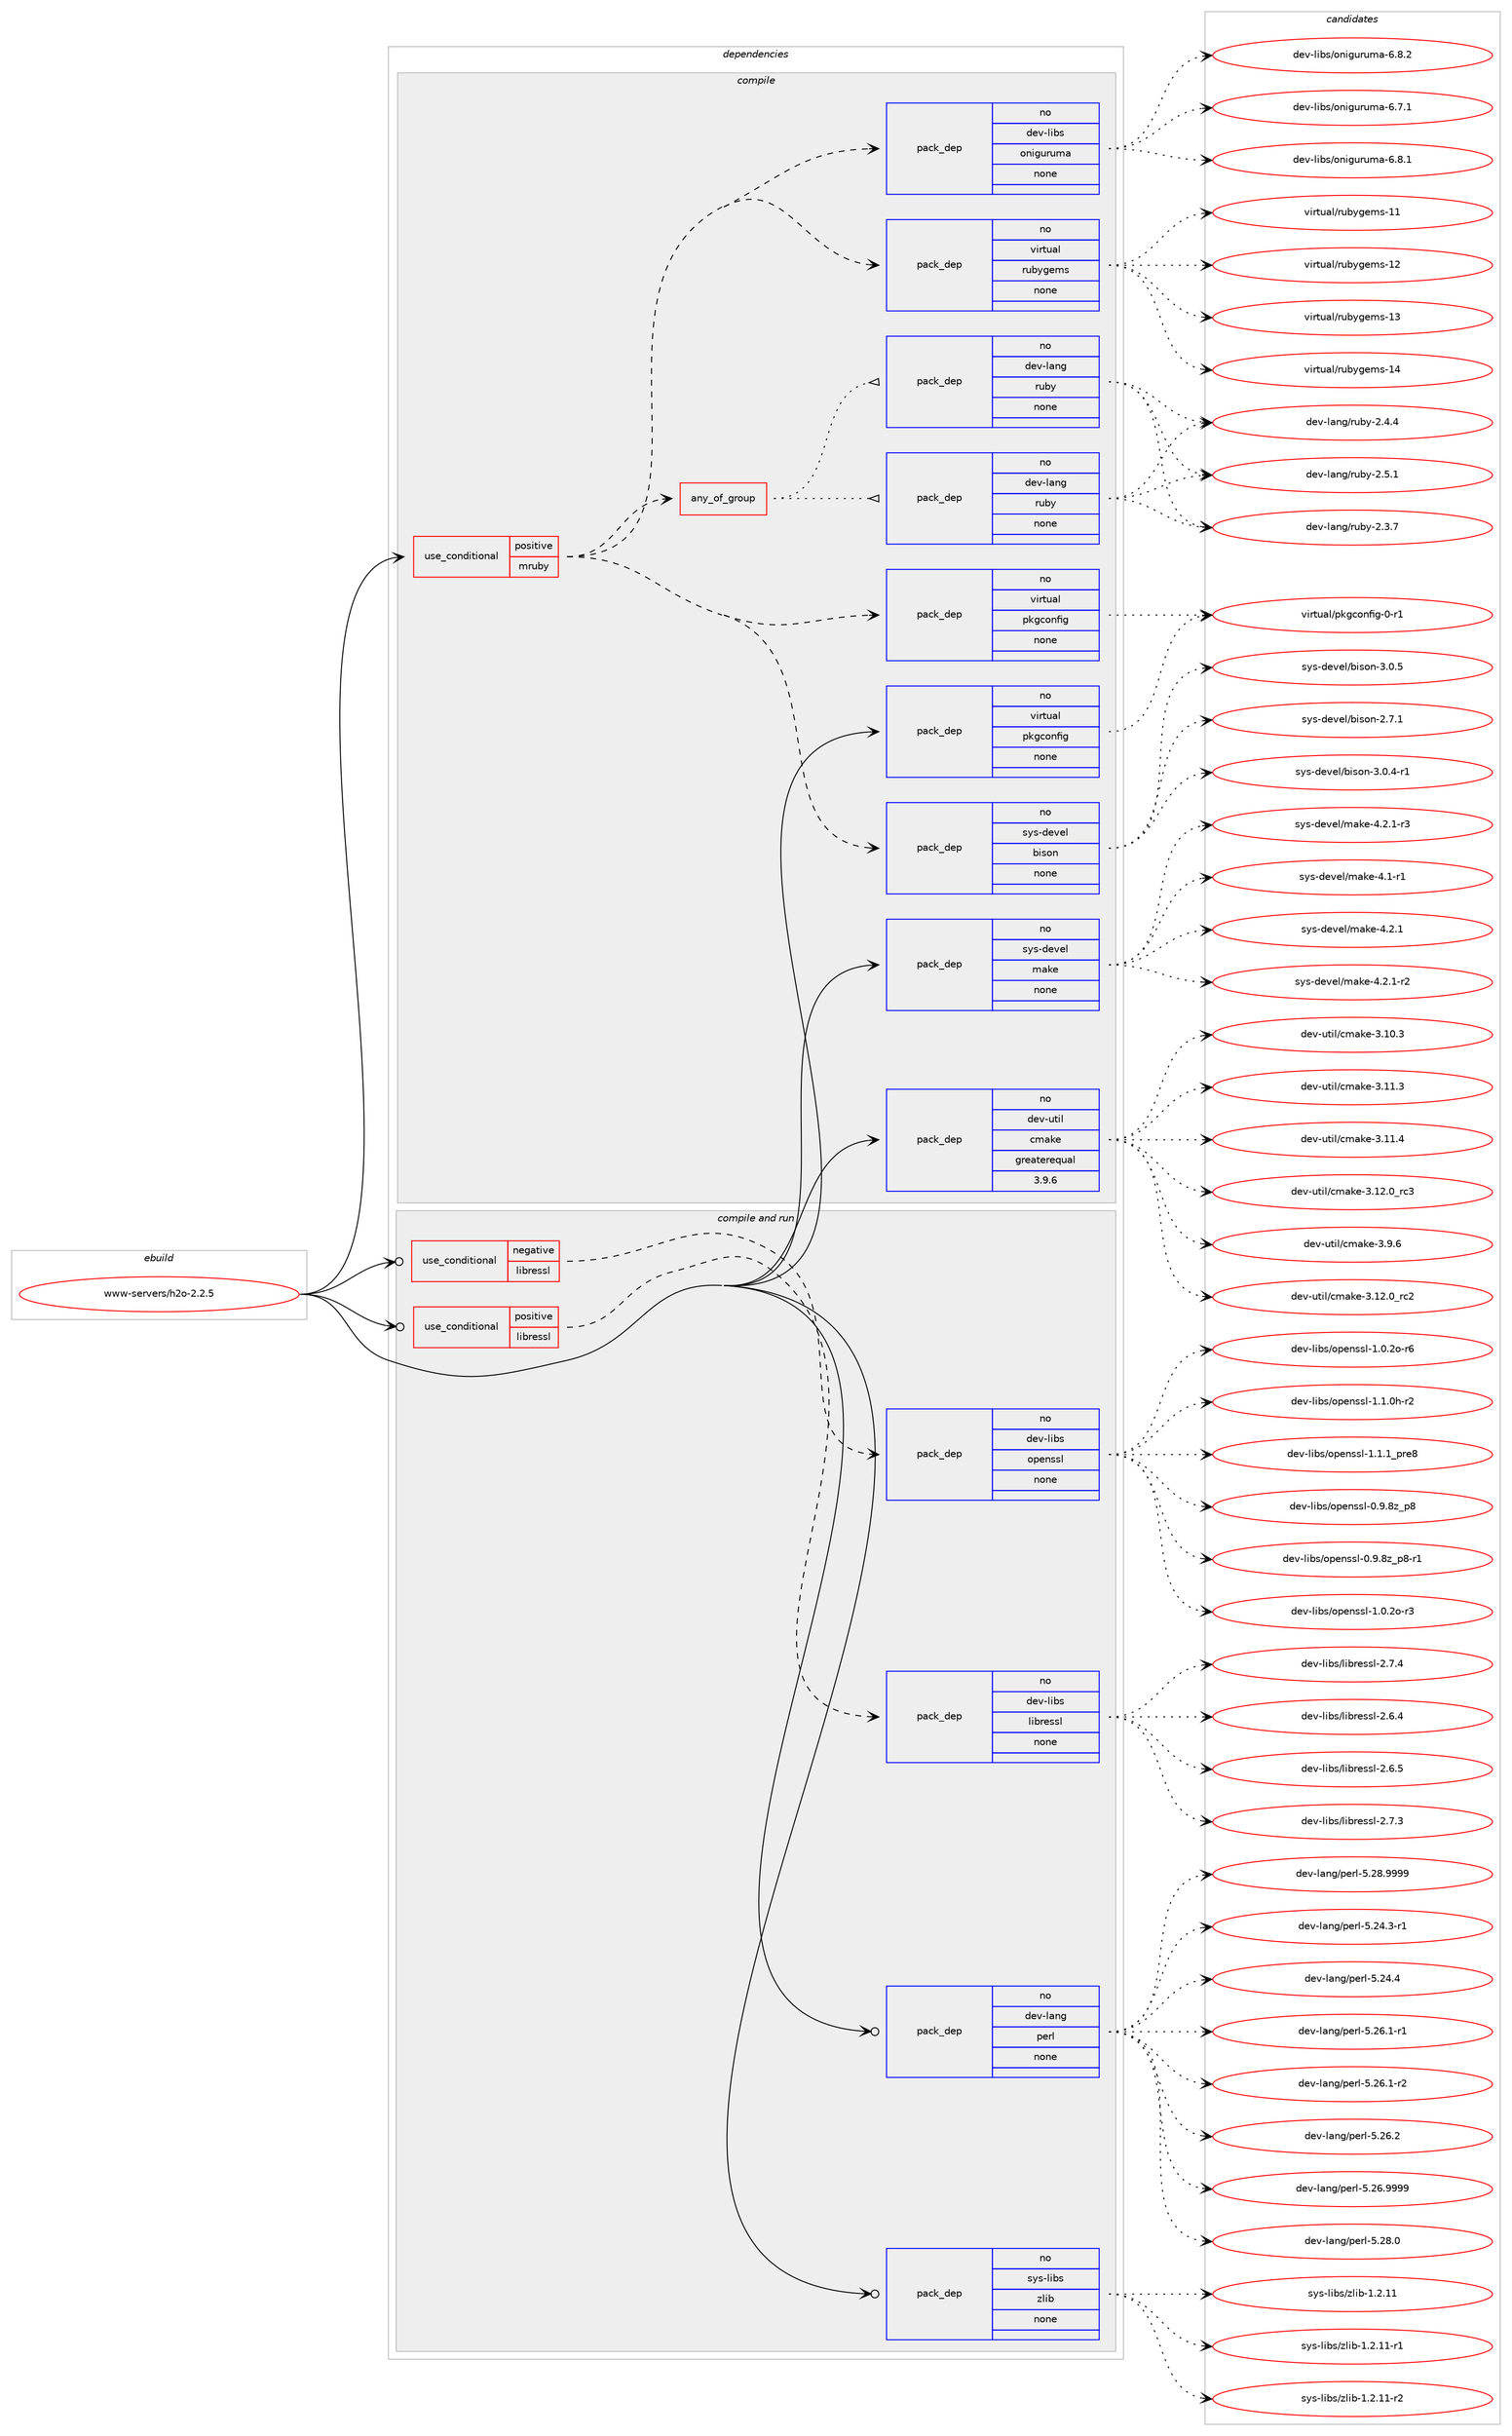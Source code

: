 digraph prolog {

# *************
# Graph options
# *************

newrank=true;
concentrate=true;
compound=true;
graph [rankdir=LR,fontname=Helvetica,fontsize=10,ranksep=1.5];#, ranksep=2.5, nodesep=0.2];
edge  [arrowhead=vee];
node  [fontname=Helvetica,fontsize=10];

# **********
# The ebuild
# **********

subgraph cluster_leftcol {
color=gray;
rank=same;
label=<<i>ebuild</i>>;
id [label="www-servers/h2o-2.2.5", color=red, width=4, href="../www-servers/h2o-2.2.5.svg"];
}

# ****************
# The dependencies
# ****************

subgraph cluster_midcol {
color=gray;
label=<<i>dependencies</i>>;
subgraph cluster_compile {
fillcolor="#eeeeee";
style=filled;
label=<<i>compile</i>>;
subgraph cond1342 {
dependency7070 [label=<<TABLE BORDER="0" CELLBORDER="1" CELLSPACING="0" CELLPADDING="4"><TR><TD ROWSPAN="3" CELLPADDING="10">use_conditional</TD></TR><TR><TD>positive</TD></TR><TR><TD>mruby</TD></TR></TABLE>>, shape=none, color=red];
subgraph any204 {
dependency7071 [label=<<TABLE BORDER="0" CELLBORDER="1" CELLSPACING="0" CELLPADDING="4"><TR><TD CELLPADDING="10">any_of_group</TD></TR></TABLE>>, shape=none, color=red];subgraph pack5512 {
dependency7072 [label=<<TABLE BORDER="0" CELLBORDER="1" CELLSPACING="0" CELLPADDING="4" WIDTH="220"><TR><TD ROWSPAN="6" CELLPADDING="30">pack_dep</TD></TR><TR><TD WIDTH="110">no</TD></TR><TR><TD>dev-lang</TD></TR><TR><TD>ruby</TD></TR><TR><TD>none</TD></TR><TR><TD></TD></TR></TABLE>>, shape=none, color=blue];
}
dependency7071:e -> dependency7072:w [weight=20,style="dotted",arrowhead="oinv"];
subgraph pack5513 {
dependency7073 [label=<<TABLE BORDER="0" CELLBORDER="1" CELLSPACING="0" CELLPADDING="4" WIDTH="220"><TR><TD ROWSPAN="6" CELLPADDING="30">pack_dep</TD></TR><TR><TD WIDTH="110">no</TD></TR><TR><TD>dev-lang</TD></TR><TR><TD>ruby</TD></TR><TR><TD>none</TD></TR><TR><TD></TD></TR></TABLE>>, shape=none, color=blue];
}
dependency7071:e -> dependency7073:w [weight=20,style="dotted",arrowhead="oinv"];
}
dependency7070:e -> dependency7071:w [weight=20,style="dashed",arrowhead="vee"];
subgraph pack5514 {
dependency7074 [label=<<TABLE BORDER="0" CELLBORDER="1" CELLSPACING="0" CELLPADDING="4" WIDTH="220"><TR><TD ROWSPAN="6" CELLPADDING="30">pack_dep</TD></TR><TR><TD WIDTH="110">no</TD></TR><TR><TD>virtual</TD></TR><TR><TD>rubygems</TD></TR><TR><TD>none</TD></TR><TR><TD></TD></TR></TABLE>>, shape=none, color=blue];
}
dependency7070:e -> dependency7074:w [weight=20,style="dashed",arrowhead="vee"];
subgraph pack5515 {
dependency7075 [label=<<TABLE BORDER="0" CELLBORDER="1" CELLSPACING="0" CELLPADDING="4" WIDTH="220"><TR><TD ROWSPAN="6" CELLPADDING="30">pack_dep</TD></TR><TR><TD WIDTH="110">no</TD></TR><TR><TD>dev-libs</TD></TR><TR><TD>oniguruma</TD></TR><TR><TD>none</TD></TR><TR><TD></TD></TR></TABLE>>, shape=none, color=blue];
}
dependency7070:e -> dependency7075:w [weight=20,style="dashed",arrowhead="vee"];
subgraph pack5516 {
dependency7076 [label=<<TABLE BORDER="0" CELLBORDER="1" CELLSPACING="0" CELLPADDING="4" WIDTH="220"><TR><TD ROWSPAN="6" CELLPADDING="30">pack_dep</TD></TR><TR><TD WIDTH="110">no</TD></TR><TR><TD>sys-devel</TD></TR><TR><TD>bison</TD></TR><TR><TD>none</TD></TR><TR><TD></TD></TR></TABLE>>, shape=none, color=blue];
}
dependency7070:e -> dependency7076:w [weight=20,style="dashed",arrowhead="vee"];
subgraph pack5517 {
dependency7077 [label=<<TABLE BORDER="0" CELLBORDER="1" CELLSPACING="0" CELLPADDING="4" WIDTH="220"><TR><TD ROWSPAN="6" CELLPADDING="30">pack_dep</TD></TR><TR><TD WIDTH="110">no</TD></TR><TR><TD>virtual</TD></TR><TR><TD>pkgconfig</TD></TR><TR><TD>none</TD></TR><TR><TD></TD></TR></TABLE>>, shape=none, color=blue];
}
dependency7070:e -> dependency7077:w [weight=20,style="dashed",arrowhead="vee"];
}
id:e -> dependency7070:w [weight=20,style="solid",arrowhead="vee"];
subgraph pack5518 {
dependency7078 [label=<<TABLE BORDER="0" CELLBORDER="1" CELLSPACING="0" CELLPADDING="4" WIDTH="220"><TR><TD ROWSPAN="6" CELLPADDING="30">pack_dep</TD></TR><TR><TD WIDTH="110">no</TD></TR><TR><TD>dev-util</TD></TR><TR><TD>cmake</TD></TR><TR><TD>greaterequal</TD></TR><TR><TD>3.9.6</TD></TR></TABLE>>, shape=none, color=blue];
}
id:e -> dependency7078:w [weight=20,style="solid",arrowhead="vee"];
subgraph pack5519 {
dependency7079 [label=<<TABLE BORDER="0" CELLBORDER="1" CELLSPACING="0" CELLPADDING="4" WIDTH="220"><TR><TD ROWSPAN="6" CELLPADDING="30">pack_dep</TD></TR><TR><TD WIDTH="110">no</TD></TR><TR><TD>sys-devel</TD></TR><TR><TD>make</TD></TR><TR><TD>none</TD></TR><TR><TD></TD></TR></TABLE>>, shape=none, color=blue];
}
id:e -> dependency7079:w [weight=20,style="solid",arrowhead="vee"];
subgraph pack5520 {
dependency7080 [label=<<TABLE BORDER="0" CELLBORDER="1" CELLSPACING="0" CELLPADDING="4" WIDTH="220"><TR><TD ROWSPAN="6" CELLPADDING="30">pack_dep</TD></TR><TR><TD WIDTH="110">no</TD></TR><TR><TD>virtual</TD></TR><TR><TD>pkgconfig</TD></TR><TR><TD>none</TD></TR><TR><TD></TD></TR></TABLE>>, shape=none, color=blue];
}
id:e -> dependency7080:w [weight=20,style="solid",arrowhead="vee"];
}
subgraph cluster_compileandrun {
fillcolor="#eeeeee";
style=filled;
label=<<i>compile and run</i>>;
subgraph cond1343 {
dependency7081 [label=<<TABLE BORDER="0" CELLBORDER="1" CELLSPACING="0" CELLPADDING="4"><TR><TD ROWSPAN="3" CELLPADDING="10">use_conditional</TD></TR><TR><TD>negative</TD></TR><TR><TD>libressl</TD></TR></TABLE>>, shape=none, color=red];
subgraph pack5521 {
dependency7082 [label=<<TABLE BORDER="0" CELLBORDER="1" CELLSPACING="0" CELLPADDING="4" WIDTH="220"><TR><TD ROWSPAN="6" CELLPADDING="30">pack_dep</TD></TR><TR><TD WIDTH="110">no</TD></TR><TR><TD>dev-libs</TD></TR><TR><TD>openssl</TD></TR><TR><TD>none</TD></TR><TR><TD></TD></TR></TABLE>>, shape=none, color=blue];
}
dependency7081:e -> dependency7082:w [weight=20,style="dashed",arrowhead="vee"];
}
id:e -> dependency7081:w [weight=20,style="solid",arrowhead="odotvee"];
subgraph cond1344 {
dependency7083 [label=<<TABLE BORDER="0" CELLBORDER="1" CELLSPACING="0" CELLPADDING="4"><TR><TD ROWSPAN="3" CELLPADDING="10">use_conditional</TD></TR><TR><TD>positive</TD></TR><TR><TD>libressl</TD></TR></TABLE>>, shape=none, color=red];
subgraph pack5522 {
dependency7084 [label=<<TABLE BORDER="0" CELLBORDER="1" CELLSPACING="0" CELLPADDING="4" WIDTH="220"><TR><TD ROWSPAN="6" CELLPADDING="30">pack_dep</TD></TR><TR><TD WIDTH="110">no</TD></TR><TR><TD>dev-libs</TD></TR><TR><TD>libressl</TD></TR><TR><TD>none</TD></TR><TR><TD></TD></TR></TABLE>>, shape=none, color=blue];
}
dependency7083:e -> dependency7084:w [weight=20,style="dashed",arrowhead="vee"];
}
id:e -> dependency7083:w [weight=20,style="solid",arrowhead="odotvee"];
subgraph pack5523 {
dependency7085 [label=<<TABLE BORDER="0" CELLBORDER="1" CELLSPACING="0" CELLPADDING="4" WIDTH="220"><TR><TD ROWSPAN="6" CELLPADDING="30">pack_dep</TD></TR><TR><TD WIDTH="110">no</TD></TR><TR><TD>dev-lang</TD></TR><TR><TD>perl</TD></TR><TR><TD>none</TD></TR><TR><TD></TD></TR></TABLE>>, shape=none, color=blue];
}
id:e -> dependency7085:w [weight=20,style="solid",arrowhead="odotvee"];
subgraph pack5524 {
dependency7086 [label=<<TABLE BORDER="0" CELLBORDER="1" CELLSPACING="0" CELLPADDING="4" WIDTH="220"><TR><TD ROWSPAN="6" CELLPADDING="30">pack_dep</TD></TR><TR><TD WIDTH="110">no</TD></TR><TR><TD>sys-libs</TD></TR><TR><TD>zlib</TD></TR><TR><TD>none</TD></TR><TR><TD></TD></TR></TABLE>>, shape=none, color=blue];
}
id:e -> dependency7086:w [weight=20,style="solid",arrowhead="odotvee"];
}
subgraph cluster_run {
fillcolor="#eeeeee";
style=filled;
label=<<i>run</i>>;
}
}

# **************
# The candidates
# **************

subgraph cluster_choices {
rank=same;
color=gray;
label=<<i>candidates</i>>;

subgraph choice5512 {
color=black;
nodesep=1;
choice10010111845108971101034711411798121455046514655 [label="dev-lang/ruby-2.3.7", color=red, width=4,href="../dev-lang/ruby-2.3.7.svg"];
choice10010111845108971101034711411798121455046524652 [label="dev-lang/ruby-2.4.4", color=red, width=4,href="../dev-lang/ruby-2.4.4.svg"];
choice10010111845108971101034711411798121455046534649 [label="dev-lang/ruby-2.5.1", color=red, width=4,href="../dev-lang/ruby-2.5.1.svg"];
dependency7072:e -> choice10010111845108971101034711411798121455046514655:w [style=dotted,weight="100"];
dependency7072:e -> choice10010111845108971101034711411798121455046524652:w [style=dotted,weight="100"];
dependency7072:e -> choice10010111845108971101034711411798121455046534649:w [style=dotted,weight="100"];
}
subgraph choice5513 {
color=black;
nodesep=1;
choice10010111845108971101034711411798121455046514655 [label="dev-lang/ruby-2.3.7", color=red, width=4,href="../dev-lang/ruby-2.3.7.svg"];
choice10010111845108971101034711411798121455046524652 [label="dev-lang/ruby-2.4.4", color=red, width=4,href="../dev-lang/ruby-2.4.4.svg"];
choice10010111845108971101034711411798121455046534649 [label="dev-lang/ruby-2.5.1", color=red, width=4,href="../dev-lang/ruby-2.5.1.svg"];
dependency7073:e -> choice10010111845108971101034711411798121455046514655:w [style=dotted,weight="100"];
dependency7073:e -> choice10010111845108971101034711411798121455046524652:w [style=dotted,weight="100"];
dependency7073:e -> choice10010111845108971101034711411798121455046534649:w [style=dotted,weight="100"];
}
subgraph choice5514 {
color=black;
nodesep=1;
choice118105114116117971084711411798121103101109115454949 [label="virtual/rubygems-11", color=red, width=4,href="../virtual/rubygems-11.svg"];
choice118105114116117971084711411798121103101109115454950 [label="virtual/rubygems-12", color=red, width=4,href="../virtual/rubygems-12.svg"];
choice118105114116117971084711411798121103101109115454951 [label="virtual/rubygems-13", color=red, width=4,href="../virtual/rubygems-13.svg"];
choice118105114116117971084711411798121103101109115454952 [label="virtual/rubygems-14", color=red, width=4,href="../virtual/rubygems-14.svg"];
dependency7074:e -> choice118105114116117971084711411798121103101109115454949:w [style=dotted,weight="100"];
dependency7074:e -> choice118105114116117971084711411798121103101109115454950:w [style=dotted,weight="100"];
dependency7074:e -> choice118105114116117971084711411798121103101109115454951:w [style=dotted,weight="100"];
dependency7074:e -> choice118105114116117971084711411798121103101109115454952:w [style=dotted,weight="100"];
}
subgraph choice5515 {
color=black;
nodesep=1;
choice10010111845108105981154711111010510311711411710997455446554649 [label="dev-libs/oniguruma-6.7.1", color=red, width=4,href="../dev-libs/oniguruma-6.7.1.svg"];
choice10010111845108105981154711111010510311711411710997455446564649 [label="dev-libs/oniguruma-6.8.1", color=red, width=4,href="../dev-libs/oniguruma-6.8.1.svg"];
choice10010111845108105981154711111010510311711411710997455446564650 [label="dev-libs/oniguruma-6.8.2", color=red, width=4,href="../dev-libs/oniguruma-6.8.2.svg"];
dependency7075:e -> choice10010111845108105981154711111010510311711411710997455446554649:w [style=dotted,weight="100"];
dependency7075:e -> choice10010111845108105981154711111010510311711411710997455446564649:w [style=dotted,weight="100"];
dependency7075:e -> choice10010111845108105981154711111010510311711411710997455446564650:w [style=dotted,weight="100"];
}
subgraph choice5516 {
color=black;
nodesep=1;
choice115121115451001011181011084798105115111110455046554649 [label="sys-devel/bison-2.7.1", color=red, width=4,href="../sys-devel/bison-2.7.1.svg"];
choice1151211154510010111810110847981051151111104551464846524511449 [label="sys-devel/bison-3.0.4-r1", color=red, width=4,href="../sys-devel/bison-3.0.4-r1.svg"];
choice115121115451001011181011084798105115111110455146484653 [label="sys-devel/bison-3.0.5", color=red, width=4,href="../sys-devel/bison-3.0.5.svg"];
dependency7076:e -> choice115121115451001011181011084798105115111110455046554649:w [style=dotted,weight="100"];
dependency7076:e -> choice1151211154510010111810110847981051151111104551464846524511449:w [style=dotted,weight="100"];
dependency7076:e -> choice115121115451001011181011084798105115111110455146484653:w [style=dotted,weight="100"];
}
subgraph choice5517 {
color=black;
nodesep=1;
choice11810511411611797108471121071039911111010210510345484511449 [label="virtual/pkgconfig-0-r1", color=red, width=4,href="../virtual/pkgconfig-0-r1.svg"];
dependency7077:e -> choice11810511411611797108471121071039911111010210510345484511449:w [style=dotted,weight="100"];
}
subgraph choice5518 {
color=black;
nodesep=1;
choice1001011184511711610510847991099710710145514649504648951149950 [label="dev-util/cmake-3.12.0_rc2", color=red, width=4,href="../dev-util/cmake-3.12.0_rc2.svg"];
choice1001011184511711610510847991099710710145514649484651 [label="dev-util/cmake-3.10.3", color=red, width=4,href="../dev-util/cmake-3.10.3.svg"];
choice1001011184511711610510847991099710710145514649494651 [label="dev-util/cmake-3.11.3", color=red, width=4,href="../dev-util/cmake-3.11.3.svg"];
choice1001011184511711610510847991099710710145514649494652 [label="dev-util/cmake-3.11.4", color=red, width=4,href="../dev-util/cmake-3.11.4.svg"];
choice1001011184511711610510847991099710710145514649504648951149951 [label="dev-util/cmake-3.12.0_rc3", color=red, width=4,href="../dev-util/cmake-3.12.0_rc3.svg"];
choice10010111845117116105108479910997107101455146574654 [label="dev-util/cmake-3.9.6", color=red, width=4,href="../dev-util/cmake-3.9.6.svg"];
dependency7078:e -> choice1001011184511711610510847991099710710145514649504648951149950:w [style=dotted,weight="100"];
dependency7078:e -> choice1001011184511711610510847991099710710145514649484651:w [style=dotted,weight="100"];
dependency7078:e -> choice1001011184511711610510847991099710710145514649494651:w [style=dotted,weight="100"];
dependency7078:e -> choice1001011184511711610510847991099710710145514649494652:w [style=dotted,weight="100"];
dependency7078:e -> choice1001011184511711610510847991099710710145514649504648951149951:w [style=dotted,weight="100"];
dependency7078:e -> choice10010111845117116105108479910997107101455146574654:w [style=dotted,weight="100"];
}
subgraph choice5519 {
color=black;
nodesep=1;
choice115121115451001011181011084710997107101455246494511449 [label="sys-devel/make-4.1-r1", color=red, width=4,href="../sys-devel/make-4.1-r1.svg"];
choice115121115451001011181011084710997107101455246504649 [label="sys-devel/make-4.2.1", color=red, width=4,href="../sys-devel/make-4.2.1.svg"];
choice1151211154510010111810110847109971071014552465046494511450 [label="sys-devel/make-4.2.1-r2", color=red, width=4,href="../sys-devel/make-4.2.1-r2.svg"];
choice1151211154510010111810110847109971071014552465046494511451 [label="sys-devel/make-4.2.1-r3", color=red, width=4,href="../sys-devel/make-4.2.1-r3.svg"];
dependency7079:e -> choice115121115451001011181011084710997107101455246494511449:w [style=dotted,weight="100"];
dependency7079:e -> choice115121115451001011181011084710997107101455246504649:w [style=dotted,weight="100"];
dependency7079:e -> choice1151211154510010111810110847109971071014552465046494511450:w [style=dotted,weight="100"];
dependency7079:e -> choice1151211154510010111810110847109971071014552465046494511451:w [style=dotted,weight="100"];
}
subgraph choice5520 {
color=black;
nodesep=1;
choice11810511411611797108471121071039911111010210510345484511449 [label="virtual/pkgconfig-0-r1", color=red, width=4,href="../virtual/pkgconfig-0-r1.svg"];
dependency7080:e -> choice11810511411611797108471121071039911111010210510345484511449:w [style=dotted,weight="100"];
}
subgraph choice5521 {
color=black;
nodesep=1;
choice1001011184510810598115471111121011101151151084548465746561229511256 [label="dev-libs/openssl-0.9.8z_p8", color=red, width=4,href="../dev-libs/openssl-0.9.8z_p8.svg"];
choice10010111845108105981154711111210111011511510845484657465612295112564511449 [label="dev-libs/openssl-0.9.8z_p8-r1", color=red, width=4,href="../dev-libs/openssl-0.9.8z_p8-r1.svg"];
choice1001011184510810598115471111121011101151151084549464846501114511451 [label="dev-libs/openssl-1.0.2o-r3", color=red, width=4,href="../dev-libs/openssl-1.0.2o-r3.svg"];
choice1001011184510810598115471111121011101151151084549464846501114511454 [label="dev-libs/openssl-1.0.2o-r6", color=red, width=4,href="../dev-libs/openssl-1.0.2o-r6.svg"];
choice1001011184510810598115471111121011101151151084549464946481044511450 [label="dev-libs/openssl-1.1.0h-r2", color=red, width=4,href="../dev-libs/openssl-1.1.0h-r2.svg"];
choice1001011184510810598115471111121011101151151084549464946499511211410156 [label="dev-libs/openssl-1.1.1_pre8", color=red, width=4,href="../dev-libs/openssl-1.1.1_pre8.svg"];
dependency7082:e -> choice1001011184510810598115471111121011101151151084548465746561229511256:w [style=dotted,weight="100"];
dependency7082:e -> choice10010111845108105981154711111210111011511510845484657465612295112564511449:w [style=dotted,weight="100"];
dependency7082:e -> choice1001011184510810598115471111121011101151151084549464846501114511451:w [style=dotted,weight="100"];
dependency7082:e -> choice1001011184510810598115471111121011101151151084549464846501114511454:w [style=dotted,weight="100"];
dependency7082:e -> choice1001011184510810598115471111121011101151151084549464946481044511450:w [style=dotted,weight="100"];
dependency7082:e -> choice1001011184510810598115471111121011101151151084549464946499511211410156:w [style=dotted,weight="100"];
}
subgraph choice5522 {
color=black;
nodesep=1;
choice10010111845108105981154710810598114101115115108455046544652 [label="dev-libs/libressl-2.6.4", color=red, width=4,href="../dev-libs/libressl-2.6.4.svg"];
choice10010111845108105981154710810598114101115115108455046544653 [label="dev-libs/libressl-2.6.5", color=red, width=4,href="../dev-libs/libressl-2.6.5.svg"];
choice10010111845108105981154710810598114101115115108455046554651 [label="dev-libs/libressl-2.7.3", color=red, width=4,href="../dev-libs/libressl-2.7.3.svg"];
choice10010111845108105981154710810598114101115115108455046554652 [label="dev-libs/libressl-2.7.4", color=red, width=4,href="../dev-libs/libressl-2.7.4.svg"];
dependency7084:e -> choice10010111845108105981154710810598114101115115108455046544652:w [style=dotted,weight="100"];
dependency7084:e -> choice10010111845108105981154710810598114101115115108455046544653:w [style=dotted,weight="100"];
dependency7084:e -> choice10010111845108105981154710810598114101115115108455046554651:w [style=dotted,weight="100"];
dependency7084:e -> choice10010111845108105981154710810598114101115115108455046554652:w [style=dotted,weight="100"];
}
subgraph choice5523 {
color=black;
nodesep=1;
choice100101118451089711010347112101114108455346505246514511449 [label="dev-lang/perl-5.24.3-r1", color=red, width=4,href="../dev-lang/perl-5.24.3-r1.svg"];
choice10010111845108971101034711210111410845534650524652 [label="dev-lang/perl-5.24.4", color=red, width=4,href="../dev-lang/perl-5.24.4.svg"];
choice100101118451089711010347112101114108455346505446494511449 [label="dev-lang/perl-5.26.1-r1", color=red, width=4,href="../dev-lang/perl-5.26.1-r1.svg"];
choice100101118451089711010347112101114108455346505446494511450 [label="dev-lang/perl-5.26.1-r2", color=red, width=4,href="../dev-lang/perl-5.26.1-r2.svg"];
choice10010111845108971101034711210111410845534650544650 [label="dev-lang/perl-5.26.2", color=red, width=4,href="../dev-lang/perl-5.26.2.svg"];
choice10010111845108971101034711210111410845534650544657575757 [label="dev-lang/perl-5.26.9999", color=red, width=4,href="../dev-lang/perl-5.26.9999.svg"];
choice10010111845108971101034711210111410845534650564648 [label="dev-lang/perl-5.28.0", color=red, width=4,href="../dev-lang/perl-5.28.0.svg"];
choice10010111845108971101034711210111410845534650564657575757 [label="dev-lang/perl-5.28.9999", color=red, width=4,href="../dev-lang/perl-5.28.9999.svg"];
dependency7085:e -> choice100101118451089711010347112101114108455346505246514511449:w [style=dotted,weight="100"];
dependency7085:e -> choice10010111845108971101034711210111410845534650524652:w [style=dotted,weight="100"];
dependency7085:e -> choice100101118451089711010347112101114108455346505446494511449:w [style=dotted,weight="100"];
dependency7085:e -> choice100101118451089711010347112101114108455346505446494511450:w [style=dotted,weight="100"];
dependency7085:e -> choice10010111845108971101034711210111410845534650544650:w [style=dotted,weight="100"];
dependency7085:e -> choice10010111845108971101034711210111410845534650544657575757:w [style=dotted,weight="100"];
dependency7085:e -> choice10010111845108971101034711210111410845534650564648:w [style=dotted,weight="100"];
dependency7085:e -> choice10010111845108971101034711210111410845534650564657575757:w [style=dotted,weight="100"];
}
subgraph choice5524 {
color=black;
nodesep=1;
choice1151211154510810598115471221081059845494650464949 [label="sys-libs/zlib-1.2.11", color=red, width=4,href="../sys-libs/zlib-1.2.11.svg"];
choice11512111545108105981154712210810598454946504649494511449 [label="sys-libs/zlib-1.2.11-r1", color=red, width=4,href="../sys-libs/zlib-1.2.11-r1.svg"];
choice11512111545108105981154712210810598454946504649494511450 [label="sys-libs/zlib-1.2.11-r2", color=red, width=4,href="../sys-libs/zlib-1.2.11-r2.svg"];
dependency7086:e -> choice1151211154510810598115471221081059845494650464949:w [style=dotted,weight="100"];
dependency7086:e -> choice11512111545108105981154712210810598454946504649494511449:w [style=dotted,weight="100"];
dependency7086:e -> choice11512111545108105981154712210810598454946504649494511450:w [style=dotted,weight="100"];
}
}

}
